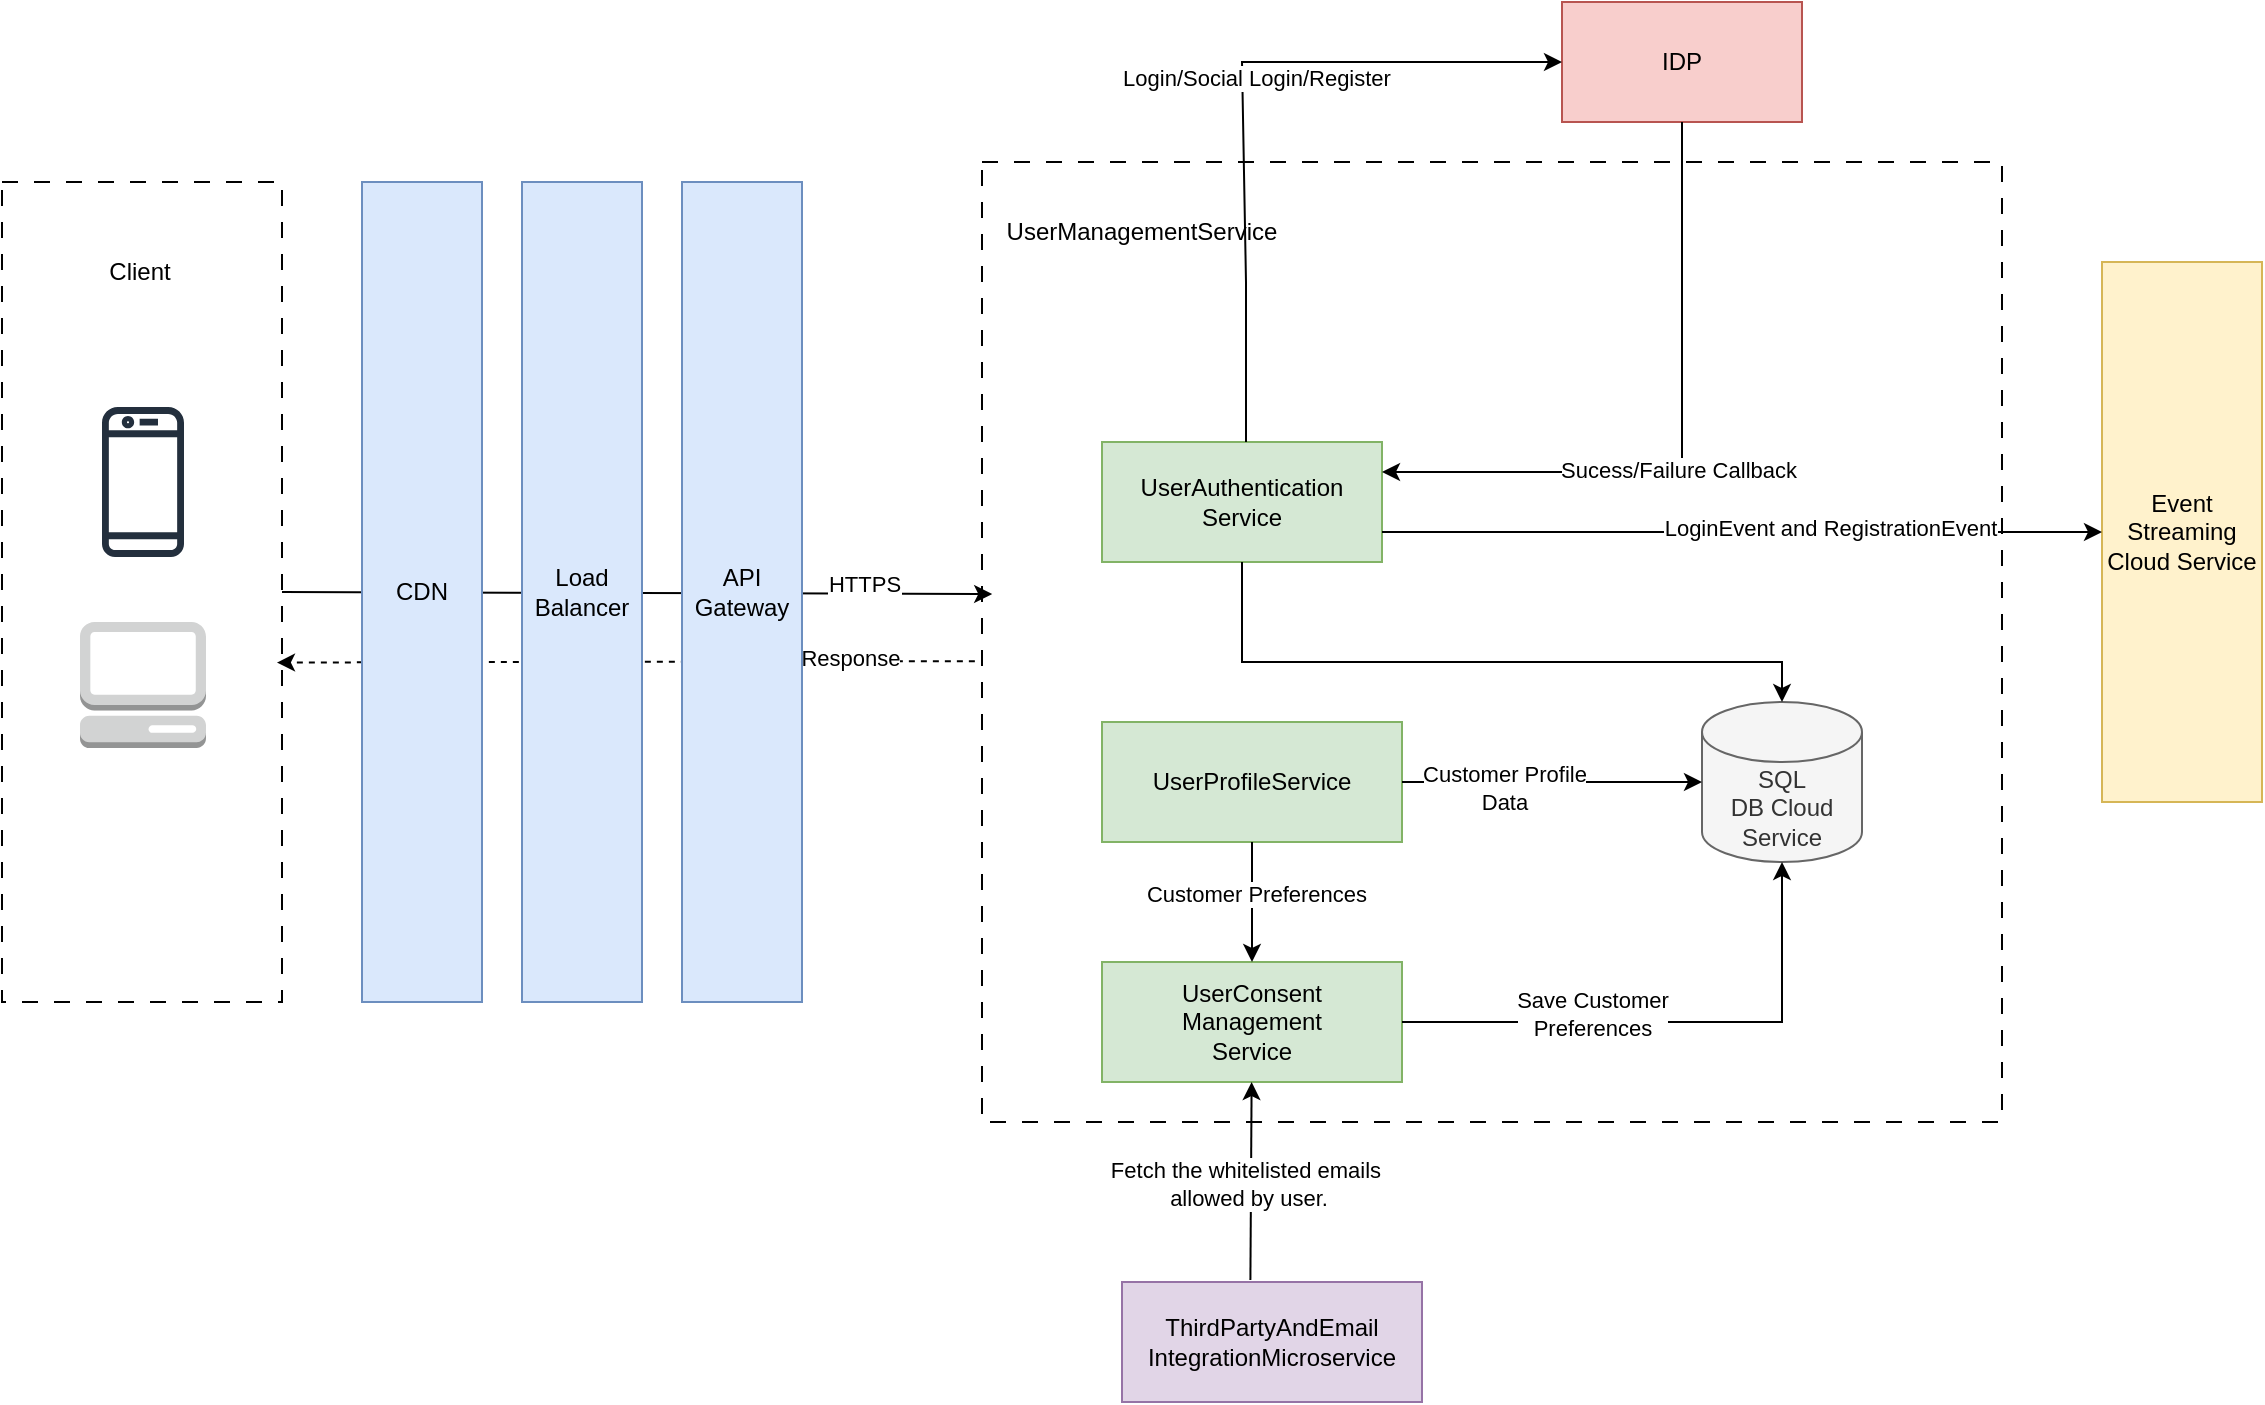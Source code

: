<mxfile version="21.6.8" type="device">
  <diagram name="Page-1" id="0BDQKBIZZL_4rDw-r_er">
    <mxGraphModel dx="2268" dy="2016" grid="1" gridSize="10" guides="1" tooltips="1" connect="1" arrows="1" fold="1" page="1" pageScale="1" pageWidth="850" pageHeight="1100" math="0" shadow="0">
      <root>
        <mxCell id="0" />
        <mxCell id="1" parent="0" />
        <mxCell id="o5oyRe7uG-Ax35QUJMQp-46" value="" style="endArrow=classic;html=1;rounded=0;entryX=0.982;entryY=0.586;entryDx=0;entryDy=0;entryPerimeter=0;exitX=-0.007;exitY=0.52;exitDx=0;exitDy=0;dashed=1;exitPerimeter=0;" edge="1" parent="1" source="o5oyRe7uG-Ax35QUJMQp-7" target="o5oyRe7uG-Ax35QUJMQp-21">
          <mxGeometry width="50" height="50" relative="1" as="geometry">
            <mxPoint x="250" y="480" as="sourcePoint" />
            <mxPoint x="300" y="430" as="targetPoint" />
          </mxGeometry>
        </mxCell>
        <mxCell id="o5oyRe7uG-Ax35QUJMQp-47" value="Response" style="edgeLabel;html=1;align=center;verticalAlign=middle;resizable=0;points=[];" vertex="1" connectable="0" parent="o5oyRe7uG-Ax35QUJMQp-46">
          <mxGeometry x="-0.634" y="-2" relative="1" as="geometry">
            <mxPoint x="1" as="offset" />
          </mxGeometry>
        </mxCell>
        <mxCell id="o5oyRe7uG-Ax35QUJMQp-7" value="" style="rounded=0;whiteSpace=wrap;html=1;align=right;fontSize=18;labelPosition=left;verticalLabelPosition=top;verticalAlign=bottom;horizontal=1;dashed=1;dashPattern=8 8;fillStyle=auto;fillColor=none;" vertex="1" parent="1">
          <mxGeometry x="150" y="70" width="510" height="480" as="geometry" />
        </mxCell>
        <mxCell id="o5oyRe7uG-Ax35QUJMQp-1" value="UserAuthentication&lt;br&gt;Service" style="rounded=0;whiteSpace=wrap;html=1;fillColor=#d5e8d4;strokeColor=#82b366;" vertex="1" parent="1">
          <mxGeometry x="210" y="210" width="140" height="60" as="geometry" />
        </mxCell>
        <mxCell id="o5oyRe7uG-Ax35QUJMQp-3" value="IDP" style="rounded=0;whiteSpace=wrap;html=1;fillColor=#f8cecc;strokeColor=#b85450;" vertex="1" parent="1">
          <mxGeometry x="440" y="-10" width="120" height="60" as="geometry" />
        </mxCell>
        <mxCell id="o5oyRe7uG-Ax35QUJMQp-4" value="" style="endArrow=classic;html=1;rounded=0;entryX=0;entryY=0.5;entryDx=0;entryDy=0;" edge="1" parent="1" target="o5oyRe7uG-Ax35QUJMQp-3">
          <mxGeometry width="50" height="50" relative="1" as="geometry">
            <mxPoint x="282" y="210" as="sourcePoint" />
            <mxPoint x="440" y="250" as="targetPoint" />
            <Array as="points">
              <mxPoint x="282" y="130" />
              <mxPoint x="280" y="20" />
            </Array>
          </mxGeometry>
        </mxCell>
        <mxCell id="o5oyRe7uG-Ax35QUJMQp-10" value="Login/Social Login/Register" style="edgeLabel;html=1;align=center;verticalAlign=middle;resizable=0;points=[];" vertex="1" connectable="0" parent="o5oyRe7uG-Ax35QUJMQp-4">
          <mxGeometry x="-0.11" y="-6" relative="1" as="geometry">
            <mxPoint y="-26" as="offset" />
          </mxGeometry>
        </mxCell>
        <mxCell id="o5oyRe7uG-Ax35QUJMQp-6" value="SQL&lt;br&gt;DB Cloud Service" style="shape=cylinder3;whiteSpace=wrap;html=1;boundedLbl=1;backgroundOutline=1;size=15;fillColor=#f5f5f5;fontColor=#333333;strokeColor=#666666;" vertex="1" parent="1">
          <mxGeometry x="510" y="340" width="80" height="80" as="geometry" />
        </mxCell>
        <mxCell id="o5oyRe7uG-Ax35QUJMQp-9" value="" style="endArrow=classic;html=1;rounded=0;exitX=0.5;exitY=1;exitDx=0;exitDy=0;entryX=1;entryY=0.25;entryDx=0;entryDy=0;" edge="1" parent="1" source="o5oyRe7uG-Ax35QUJMQp-3" target="o5oyRe7uG-Ax35QUJMQp-1">
          <mxGeometry width="50" height="50" relative="1" as="geometry">
            <mxPoint x="460" y="290" as="sourcePoint" />
            <mxPoint x="510" y="240" as="targetPoint" />
            <Array as="points">
              <mxPoint x="500" y="225" />
            </Array>
          </mxGeometry>
        </mxCell>
        <mxCell id="o5oyRe7uG-Ax35QUJMQp-15" value="Sucess/Failure Callback" style="edgeLabel;html=1;align=center;verticalAlign=middle;resizable=0;points=[];" vertex="1" connectable="0" parent="o5oyRe7uG-Ax35QUJMQp-9">
          <mxGeometry x="0.068" y="-3" relative="1" as="geometry">
            <mxPoint x="1" as="offset" />
          </mxGeometry>
        </mxCell>
        <mxCell id="o5oyRe7uG-Ax35QUJMQp-12" value="Event Streaming Cloud Service" style="rounded=0;whiteSpace=wrap;html=1;fillColor=#fff2cc;strokeColor=#d6b656;" vertex="1" parent="1">
          <mxGeometry x="710" y="120" width="80" height="270" as="geometry" />
        </mxCell>
        <mxCell id="o5oyRe7uG-Ax35QUJMQp-13" value="" style="endArrow=classic;html=1;rounded=0;exitX=1;exitY=0.75;exitDx=0;exitDy=0;entryX=0;entryY=0.5;entryDx=0;entryDy=0;" edge="1" parent="1" source="o5oyRe7uG-Ax35QUJMQp-1" target="o5oyRe7uG-Ax35QUJMQp-12">
          <mxGeometry width="50" height="50" relative="1" as="geometry">
            <mxPoint x="460" y="290" as="sourcePoint" />
            <mxPoint x="510" y="240" as="targetPoint" />
          </mxGeometry>
        </mxCell>
        <mxCell id="o5oyRe7uG-Ax35QUJMQp-14" value="LoginEvent and RegistrationEvent" style="edgeLabel;html=1;align=center;verticalAlign=middle;resizable=0;points=[];" vertex="1" connectable="0" parent="o5oyRe7uG-Ax35QUJMQp-13">
          <mxGeometry x="0.247" y="2" relative="1" as="geometry">
            <mxPoint x="-1" as="offset" />
          </mxGeometry>
        </mxCell>
        <mxCell id="o5oyRe7uG-Ax35QUJMQp-18" value="UserProfileService" style="rounded=0;whiteSpace=wrap;html=1;fillColor=#d5e8d4;strokeColor=#82b366;" vertex="1" parent="1">
          <mxGeometry x="210" y="350" width="150" height="60" as="geometry" />
        </mxCell>
        <mxCell id="o5oyRe7uG-Ax35QUJMQp-19" value="" style="sketch=0;outlineConnect=0;fontColor=#232F3E;gradientColor=none;fillColor=#232F3D;strokeColor=none;dashed=0;verticalLabelPosition=bottom;verticalAlign=top;align=center;html=1;fontSize=12;fontStyle=0;aspect=fixed;pointerEvents=1;shape=mxgraph.aws4.mobile_client;" vertex="1" parent="1">
          <mxGeometry x="-290" y="191" width="41" height="78" as="geometry" />
        </mxCell>
        <mxCell id="o5oyRe7uG-Ax35QUJMQp-20" value="" style="outlineConnect=0;dashed=0;verticalLabelPosition=bottom;verticalAlign=top;align=center;html=1;shape=mxgraph.aws3.management_console;fillColor=#D2D3D3;gradientColor=none;" vertex="1" parent="1">
          <mxGeometry x="-301" y="300" width="63" height="63" as="geometry" />
        </mxCell>
        <mxCell id="o5oyRe7uG-Ax35QUJMQp-21" value="" style="rounded=0;whiteSpace=wrap;html=1;align=right;fontSize=18;labelPosition=left;verticalLabelPosition=top;verticalAlign=bottom;horizontal=1;dashed=1;dashPattern=8 8;fillStyle=auto;fillColor=none;" vertex="1" parent="1">
          <mxGeometry x="-340" y="80" width="140" height="410" as="geometry" />
        </mxCell>
        <mxCell id="o5oyRe7uG-Ax35QUJMQp-22" value="Client" style="text;html=1;strokeColor=none;fillColor=none;align=center;verticalAlign=middle;whiteSpace=wrap;rounded=0;" vertex="1" parent="1">
          <mxGeometry x="-301" y="110" width="60" height="30" as="geometry" />
        </mxCell>
        <mxCell id="o5oyRe7uG-Ax35QUJMQp-24" value="" style="endArrow=classic;html=1;rounded=0;entryX=0.01;entryY=0.45;entryDx=0;entryDy=0;entryPerimeter=0;exitX=1;exitY=0.5;exitDx=0;exitDy=0;" edge="1" parent="1" source="o5oyRe7uG-Ax35QUJMQp-21" target="o5oyRe7uG-Ax35QUJMQp-7">
          <mxGeometry width="50" height="50" relative="1" as="geometry">
            <mxPoint x="340" y="350" as="sourcePoint" />
            <mxPoint x="390" y="300" as="targetPoint" />
          </mxGeometry>
        </mxCell>
        <mxCell id="o5oyRe7uG-Ax35QUJMQp-30" value="HTTPS" style="edgeLabel;html=1;align=center;verticalAlign=middle;resizable=0;points=[];" vertex="1" connectable="0" parent="o5oyRe7uG-Ax35QUJMQp-24">
          <mxGeometry x="0.758" y="3" relative="1" as="geometry">
            <mxPoint x="-21" y="-2" as="offset" />
          </mxGeometry>
        </mxCell>
        <mxCell id="o5oyRe7uG-Ax35QUJMQp-26" value="CDN" style="rounded=0;whiteSpace=wrap;html=1;fillColor=#dae8fc;strokeColor=#6c8ebf;" vertex="1" parent="1">
          <mxGeometry x="-160" y="80" width="60" height="410" as="geometry" />
        </mxCell>
        <mxCell id="o5oyRe7uG-Ax35QUJMQp-27" value="Load Balancer" style="rounded=0;whiteSpace=wrap;html=1;fillColor=#dae8fc;strokeColor=#6c8ebf;" vertex="1" parent="1">
          <mxGeometry x="-80" y="80" width="60" height="410" as="geometry" />
        </mxCell>
        <mxCell id="o5oyRe7uG-Ax35QUJMQp-31" value="" style="endArrow=classic;html=1;rounded=0;exitX=0.5;exitY=1;exitDx=0;exitDy=0;entryX=0.5;entryY=0;entryDx=0;entryDy=0;entryPerimeter=0;" edge="1" parent="1" source="o5oyRe7uG-Ax35QUJMQp-1" target="o5oyRe7uG-Ax35QUJMQp-6">
          <mxGeometry width="50" height="50" relative="1" as="geometry">
            <mxPoint x="400" y="360" as="sourcePoint" />
            <mxPoint x="450" y="310" as="targetPoint" />
            <Array as="points">
              <mxPoint x="280" y="320" />
              <mxPoint x="550" y="320" />
            </Array>
          </mxGeometry>
        </mxCell>
        <mxCell id="o5oyRe7uG-Ax35QUJMQp-32" value="" style="endArrow=classic;html=1;rounded=0;exitX=1;exitY=0.5;exitDx=0;exitDy=0;entryX=0;entryY=0.5;entryDx=0;entryDy=0;entryPerimeter=0;" edge="1" parent="1" source="o5oyRe7uG-Ax35QUJMQp-18" target="o5oyRe7uG-Ax35QUJMQp-6">
          <mxGeometry width="50" height="50" relative="1" as="geometry">
            <mxPoint x="400" y="360" as="sourcePoint" />
            <mxPoint x="450" y="310" as="targetPoint" />
          </mxGeometry>
        </mxCell>
        <mxCell id="o5oyRe7uG-Ax35QUJMQp-52" value="Customer Profile&lt;br&gt;Data" style="edgeLabel;html=1;align=center;verticalAlign=middle;resizable=0;points=[];" vertex="1" connectable="0" parent="o5oyRe7uG-Ax35QUJMQp-32">
          <mxGeometry x="-0.304" y="-3" relative="1" as="geometry">
            <mxPoint x="-1" as="offset" />
          </mxGeometry>
        </mxCell>
        <mxCell id="o5oyRe7uG-Ax35QUJMQp-33" value="UserConsent&lt;br&gt;Management&lt;br&gt;Service" style="rounded=0;whiteSpace=wrap;html=1;fillColor=#d5e8d4;strokeColor=#82b366;" vertex="1" parent="1">
          <mxGeometry x="210" y="470" width="150" height="60" as="geometry" />
        </mxCell>
        <mxCell id="o5oyRe7uG-Ax35QUJMQp-34" value="" style="endArrow=classic;html=1;rounded=0;exitX=1;exitY=0.5;exitDx=0;exitDy=0;entryX=0.5;entryY=1;entryDx=0;entryDy=0;entryPerimeter=0;" edge="1" parent="1" source="o5oyRe7uG-Ax35QUJMQp-33" target="o5oyRe7uG-Ax35QUJMQp-6">
          <mxGeometry width="50" height="50" relative="1" as="geometry">
            <mxPoint x="370" y="270" as="sourcePoint" />
            <mxPoint x="420" y="220" as="targetPoint" />
            <Array as="points">
              <mxPoint x="550" y="500" />
            </Array>
          </mxGeometry>
        </mxCell>
        <mxCell id="o5oyRe7uG-Ax35QUJMQp-50" value="Save Customer &lt;br&gt;Preferences" style="edgeLabel;html=1;align=center;verticalAlign=middle;resizable=0;points=[];" vertex="1" connectable="0" parent="o5oyRe7uG-Ax35QUJMQp-34">
          <mxGeometry x="-0.292" y="4" relative="1" as="geometry">
            <mxPoint x="-1" as="offset" />
          </mxGeometry>
        </mxCell>
        <mxCell id="o5oyRe7uG-Ax35QUJMQp-37" value="ThirdPartyAndEmail&lt;br&gt;IntegrationMicroservice" style="rounded=0;whiteSpace=wrap;html=1;fillColor=#e1d5e7;strokeColor=#9673a6;" vertex="1" parent="1">
          <mxGeometry x="220" y="630" width="150" height="60" as="geometry" />
        </mxCell>
        <mxCell id="o5oyRe7uG-Ax35QUJMQp-41" value="" style="endArrow=classic;html=1;rounded=0;exitX=0.428;exitY=-0.017;exitDx=0;exitDy=0;exitPerimeter=0;" edge="1" parent="1" source="o5oyRe7uG-Ax35QUJMQp-37" target="o5oyRe7uG-Ax35QUJMQp-33">
          <mxGeometry width="50" height="50" relative="1" as="geometry">
            <mxPoint x="220" y="610" as="sourcePoint" />
            <mxPoint x="284.66" y="677.0" as="targetPoint" />
          </mxGeometry>
        </mxCell>
        <mxCell id="o5oyRe7uG-Ax35QUJMQp-49" value="Fetch the whitelisted emails&amp;nbsp;&lt;br&gt;allowed by user." style="edgeLabel;html=1;align=center;verticalAlign=middle;resizable=0;points=[];" vertex="1" connectable="0" parent="o5oyRe7uG-Ax35QUJMQp-41">
          <mxGeometry x="-0.016" y="2" relative="1" as="geometry">
            <mxPoint as="offset" />
          </mxGeometry>
        </mxCell>
        <mxCell id="o5oyRe7uG-Ax35QUJMQp-44" value="" style="endArrow=classic;html=1;rounded=0;entryX=0.5;entryY=0;entryDx=0;entryDy=0;exitX=0.5;exitY=1;exitDx=0;exitDy=0;" edge="1" parent="1" source="o5oyRe7uG-Ax35QUJMQp-18" target="o5oyRe7uG-Ax35QUJMQp-33">
          <mxGeometry width="50" height="50" relative="1" as="geometry">
            <mxPoint x="250" y="460" as="sourcePoint" />
            <mxPoint x="300" y="410" as="targetPoint" />
          </mxGeometry>
        </mxCell>
        <mxCell id="o5oyRe7uG-Ax35QUJMQp-51" value="Customer Preferences" style="edgeLabel;html=1;align=center;verticalAlign=middle;resizable=0;points=[];" vertex="1" connectable="0" parent="o5oyRe7uG-Ax35QUJMQp-44">
          <mxGeometry x="-0.19" y="2" relative="1" as="geometry">
            <mxPoint y="1" as="offset" />
          </mxGeometry>
        </mxCell>
        <mxCell id="o5oyRe7uG-Ax35QUJMQp-54" value="API Gateway" style="rounded=0;whiteSpace=wrap;html=1;fillColor=#dae8fc;strokeColor=#6c8ebf;" vertex="1" parent="1">
          <mxGeometry y="80" width="60" height="410" as="geometry" />
        </mxCell>
        <mxCell id="o5oyRe7uG-Ax35QUJMQp-55" value="UserManagementService" style="text;html=1;strokeColor=none;fillColor=none;align=center;verticalAlign=middle;whiteSpace=wrap;rounded=0;" vertex="1" parent="1">
          <mxGeometry x="200" y="90" width="60" height="30" as="geometry" />
        </mxCell>
      </root>
    </mxGraphModel>
  </diagram>
</mxfile>

